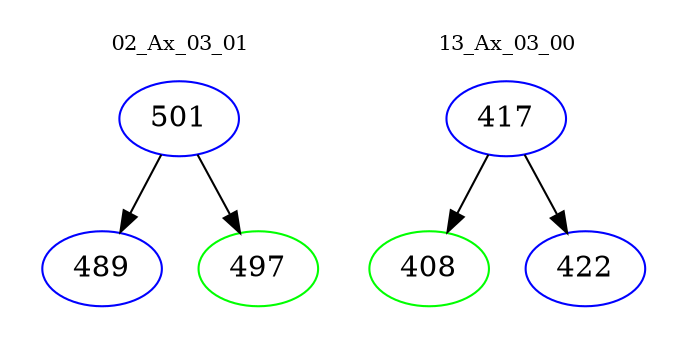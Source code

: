 digraph{
subgraph cluster_0 {
color = white
label = "02_Ax_03_01";
fontsize=10;
T0_501 [label="501", color="blue"]
T0_501 -> T0_489 [color="black"]
T0_489 [label="489", color="blue"]
T0_501 -> T0_497 [color="black"]
T0_497 [label="497", color="green"]
}
subgraph cluster_1 {
color = white
label = "13_Ax_03_00";
fontsize=10;
T1_417 [label="417", color="blue"]
T1_417 -> T1_408 [color="black"]
T1_408 [label="408", color="green"]
T1_417 -> T1_422 [color="black"]
T1_422 [label="422", color="blue"]
}
}
